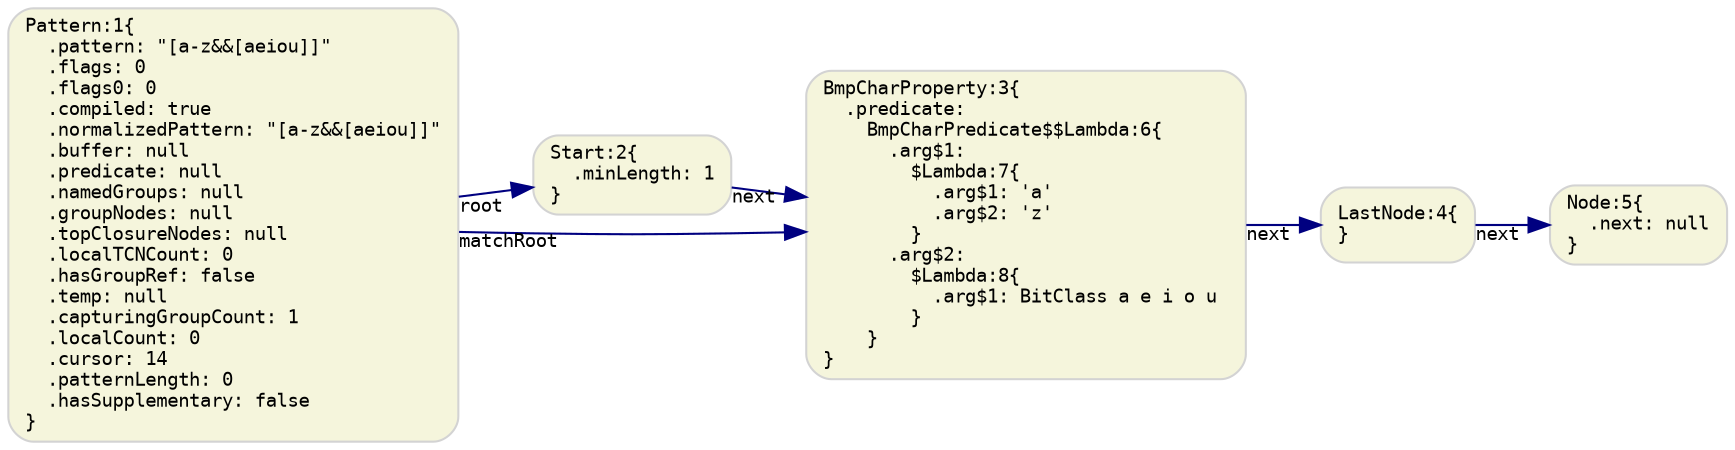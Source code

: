 digraph G {
  rankdir=LR;
  graph [fontname="Monospace", fontsize="11"]

  // default nodes
  node [fontname="Monospace", fontsize="9", shape="box", style="rounded,filled", color="LightGray", fillcolor="Beige"]
  1[ label="Pattern:1\{\l  .pattern: \"[a-z&&[aeiou]]\"\l  .flags: 0\l  .flags0: 0\l  .compiled: true\l  .normalizedPattern: \"[a-z&&[aeiou]]\"\l  .buffer: null\l  .predicate: null\l  .namedGroups: null\l  .groupNodes: null\l  .topClosureNodes: null\l  .localTCNCount: 0\l  .hasGroupRef: false\l  .temp: null\l  .capturingGroupCount: 1\l  .localCount: 0\l  .cursor: 14\l  .patternLength: 0\l  .hasSupplementary: false\l\}\l" ]
  2[ label="Start:2\{\l  .minLength: 1\l\}\l" ]
  3[ label="BmpCharProperty:3\{\l  .predicate:\l    BmpCharPredicate$$Lambda:6\{\l      .arg$1:\l        $Lambda:7\{\l          .arg$1: 'a'\l          .arg$2: 'z'\l        \}\l      .arg$2:\l        $Lambda:8\{\l          .arg$1: BitClass a e i o u \l        \}\l    \}\l\}\l" ]
  4[ label="LastNode:4\{\l\}\l" ]
  5[ label="Node:5\{\l  .next: null\l\}\l" ]

  // default edges
  edge [fontname="Monospace", fontsize="9", color="Navy"]
  4 -> 5 [ label="",  taillabel="next" ]
  3 -> 4 [ label="",  taillabel="next" ]
  2 -> 3 [ label="",  taillabel="next" ]
  1 -> 2 [ label="",  taillabel="root" ]
  1 -> 3 [ label="",  taillabel="matchRoot" ]
}
